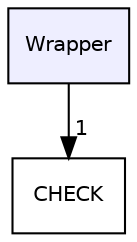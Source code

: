 digraph "/home/adam/Desktop/reg/Wrapper" {
  compound=true
  node [ fontsize="10", fontname="Helvetica"];
  edge [ labelfontsize="10", labelfontname="Helvetica"];
  dir_db3c996ab4e4f06b0754c16fcab9ceab [shape=box, label="Wrapper", style="filled", fillcolor="#eeeeff", pencolor="black", URL="dir_db3c996ab4e4f06b0754c16fcab9ceab.html"];
  dir_ba2f81e36ccd85b74c4effcdab387279 [shape=box label="CHECK" URL="dir_ba2f81e36ccd85b74c4effcdab387279.html"];
  dir_db3c996ab4e4f06b0754c16fcab9ceab->dir_ba2f81e36ccd85b74c4effcdab387279 [headlabel="1", labeldistance=1.5 headhref="dir_000020_000014.html"];
}
